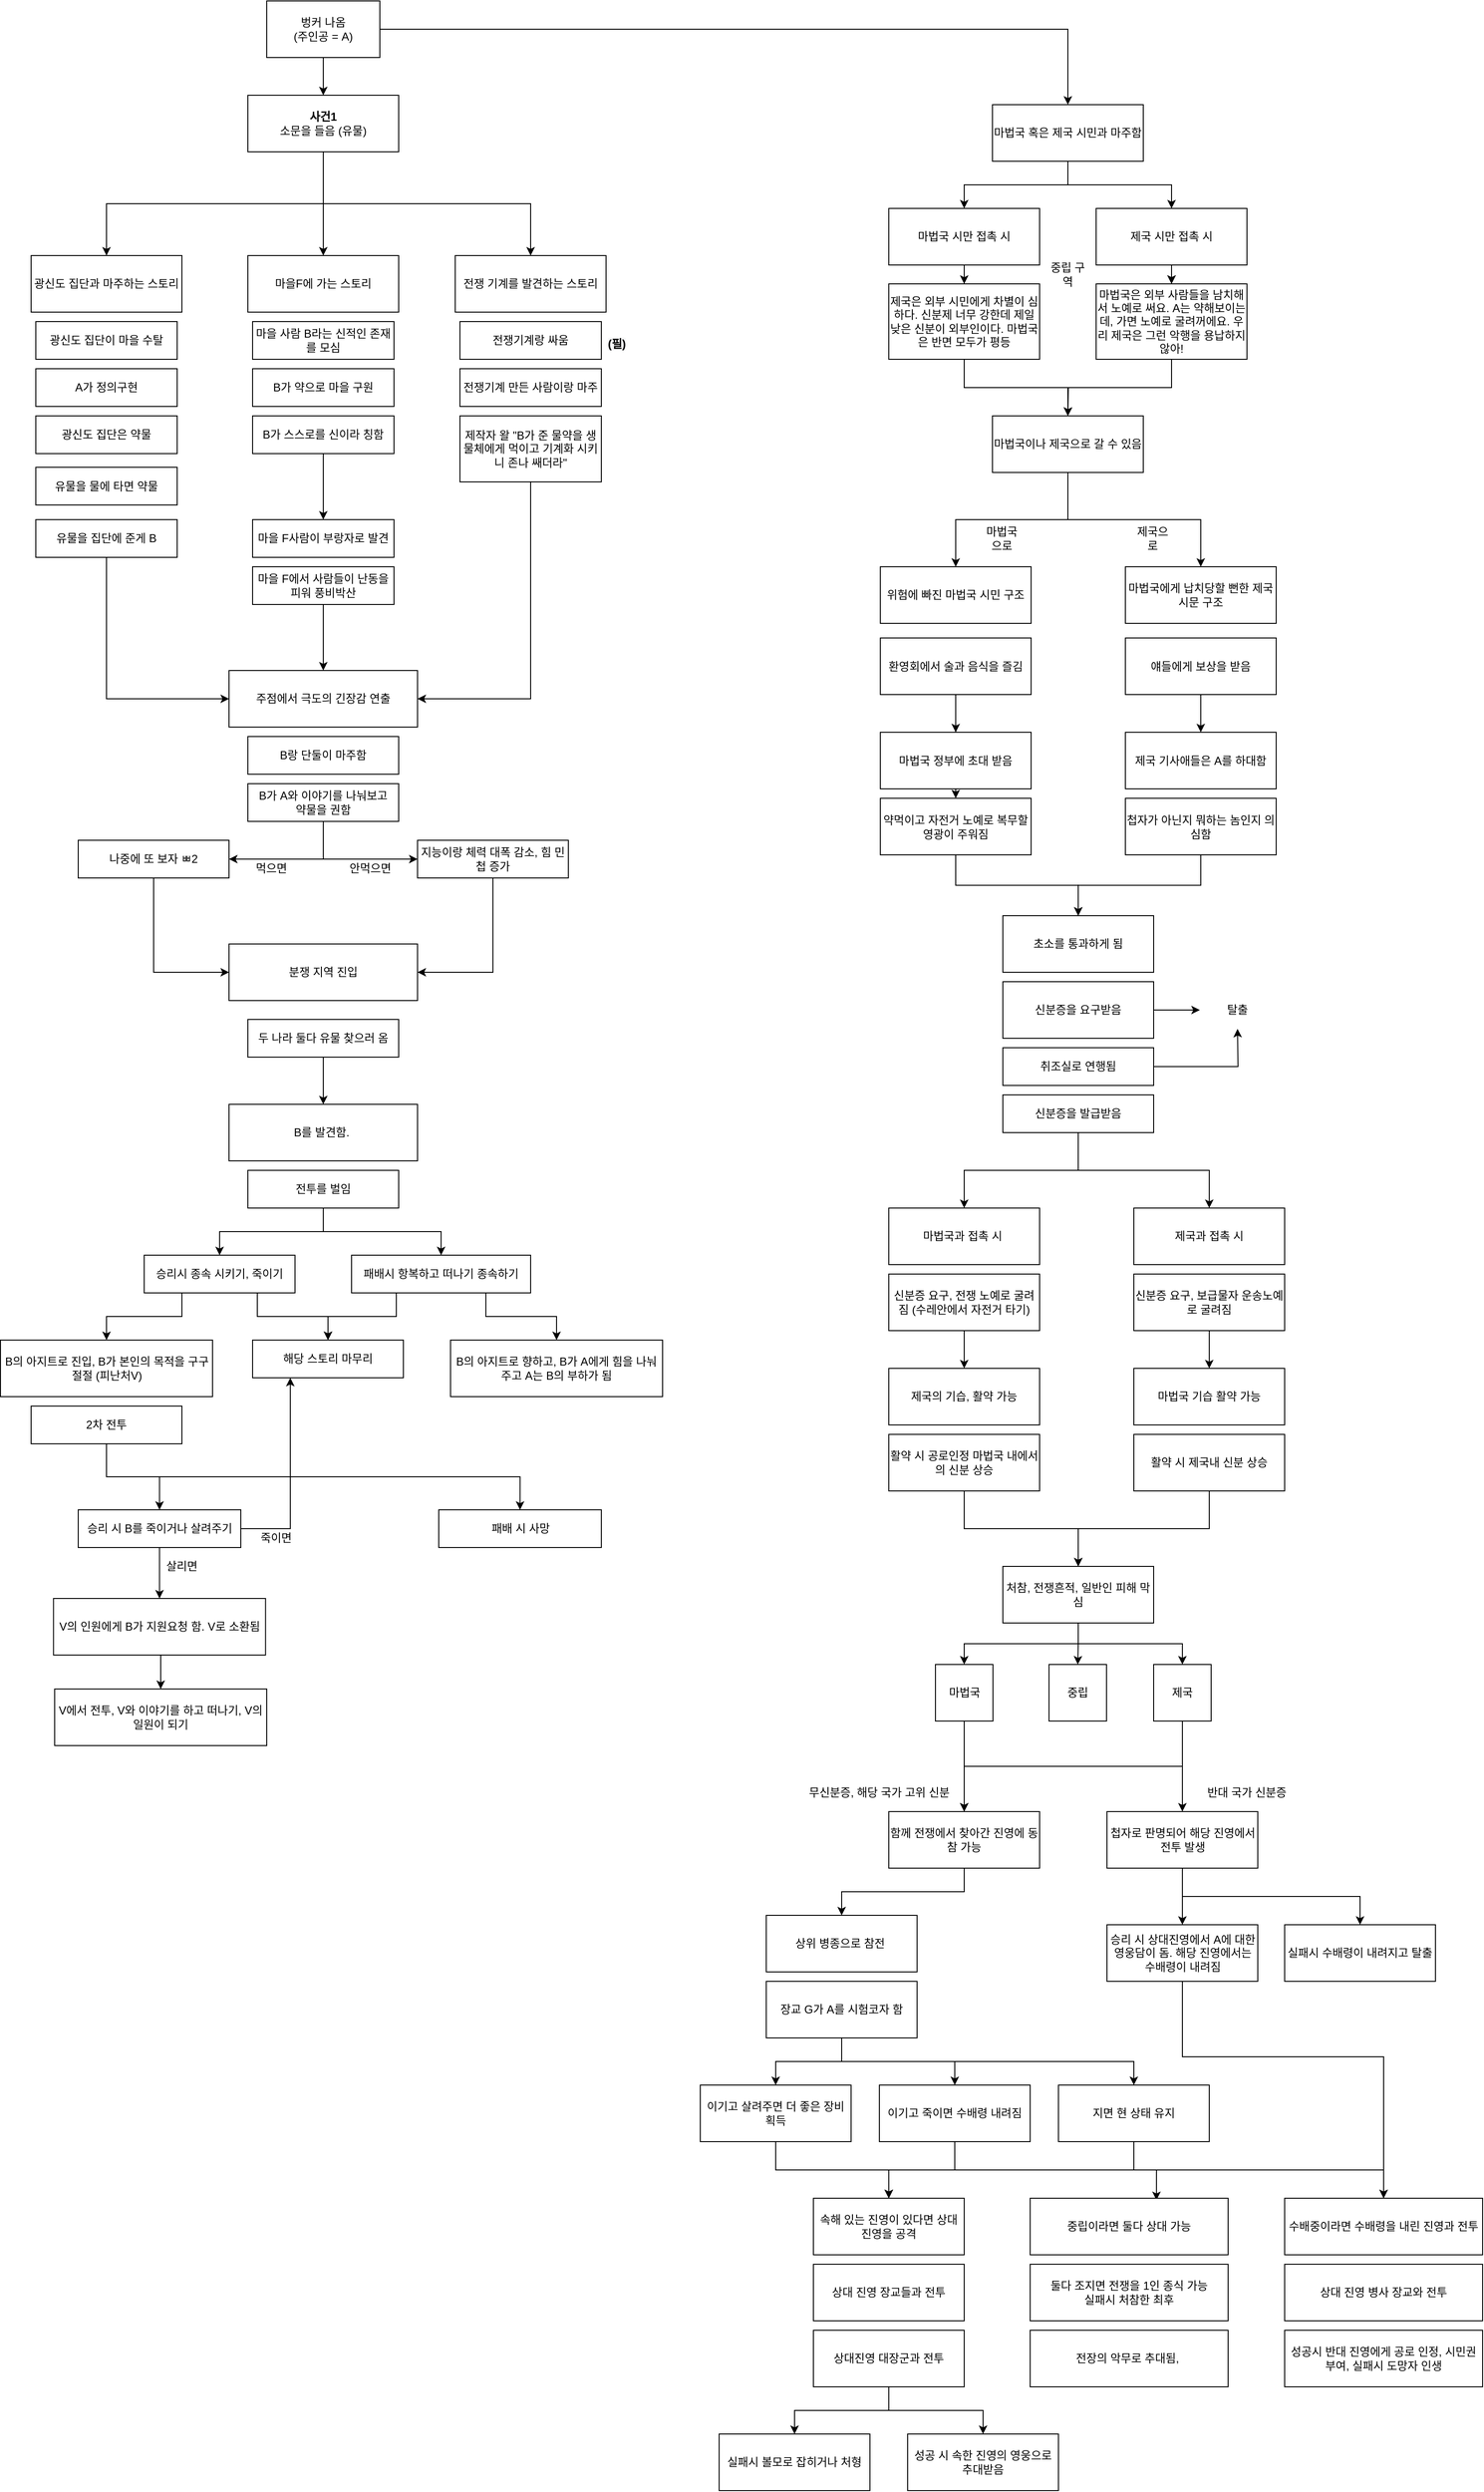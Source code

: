 <mxfile version="14.5.9" type="device"><diagram id="hHtQpigQUl0DTCcBrwiJ" name="Page-1"><mxGraphModel dx="965" dy="922" grid="1" gridSize="10" guides="1" tooltips="1" connect="1" arrows="1" fold="1" page="1" pageScale="1" pageWidth="827" pageHeight="1169" math="0" shadow="0"><root><mxCell id="0"/><mxCell id="1" parent="0"/><mxCell id="OgLUPGIX2nxQc1kqwvfF-3" style="edgeStyle=orthogonalEdgeStyle;rounded=0;orthogonalLoop=1;jettySize=auto;html=1;exitX=0.5;exitY=1;exitDx=0;exitDy=0;entryX=0.5;entryY=0;entryDx=0;entryDy=0;" parent="1" source="OgLUPGIX2nxQc1kqwvfF-1" target="OgLUPGIX2nxQc1kqwvfF-2" edge="1"><mxGeometry relative="1" as="geometry"/></mxCell><mxCell id="OgLUPGIX2nxQc1kqwvfF-81" style="edgeStyle=orthogonalEdgeStyle;rounded=0;orthogonalLoop=1;jettySize=auto;html=1;exitX=1;exitY=0.5;exitDx=0;exitDy=0;entryX=0.5;entryY=0;entryDx=0;entryDy=0;" parent="1" source="OgLUPGIX2nxQc1kqwvfF-1" target="OgLUPGIX2nxQc1kqwvfF-80" edge="1"><mxGeometry relative="1" as="geometry"/></mxCell><mxCell id="OgLUPGIX2nxQc1kqwvfF-1" value="벙커 나옴&lt;br&gt;(주인공 = A)" style="rounded=0;whiteSpace=wrap;html=1;" parent="1" vertex="1"><mxGeometry x="320" y="60" width="120" height="60" as="geometry"/></mxCell><mxCell id="OgLUPGIX2nxQc1kqwvfF-7" style="edgeStyle=orthogonalEdgeStyle;rounded=0;orthogonalLoop=1;jettySize=auto;html=1;exitX=0.5;exitY=1;exitDx=0;exitDy=0;" parent="1" source="OgLUPGIX2nxQc1kqwvfF-2" target="OgLUPGIX2nxQc1kqwvfF-4" edge="1"><mxGeometry relative="1" as="geometry"/></mxCell><mxCell id="OgLUPGIX2nxQc1kqwvfF-8" style="edgeStyle=orthogonalEdgeStyle;rounded=0;orthogonalLoop=1;jettySize=auto;html=1;exitX=0.5;exitY=1;exitDx=0;exitDy=0;" parent="1" source="OgLUPGIX2nxQc1kqwvfF-2" target="OgLUPGIX2nxQc1kqwvfF-5" edge="1"><mxGeometry relative="1" as="geometry"/></mxCell><mxCell id="OgLUPGIX2nxQc1kqwvfF-9" style="edgeStyle=orthogonalEdgeStyle;rounded=0;orthogonalLoop=1;jettySize=auto;html=1;exitX=0.5;exitY=1;exitDx=0;exitDy=0;entryX=0.5;entryY=0;entryDx=0;entryDy=0;" parent="1" source="OgLUPGIX2nxQc1kqwvfF-2" target="OgLUPGIX2nxQc1kqwvfF-6" edge="1"><mxGeometry relative="1" as="geometry"/></mxCell><mxCell id="OgLUPGIX2nxQc1kqwvfF-2" value="&lt;b&gt;사건1&lt;/b&gt;&lt;br&gt;소문을 들음 (유물)" style="rounded=0;whiteSpace=wrap;html=1;" parent="1" vertex="1"><mxGeometry x="300" y="160" width="160" height="60" as="geometry"/></mxCell><mxCell id="OgLUPGIX2nxQc1kqwvfF-4" value="광신도 집단과 마주하는 스토리" style="rounded=0;whiteSpace=wrap;html=1;" parent="1" vertex="1"><mxGeometry x="70" y="330" width="160" height="60" as="geometry"/></mxCell><mxCell id="OgLUPGIX2nxQc1kqwvfF-5" value="마을F에 가는 스토리" style="rounded=0;whiteSpace=wrap;html=1;" parent="1" vertex="1"><mxGeometry x="300" y="330" width="160" height="60" as="geometry"/></mxCell><mxCell id="OgLUPGIX2nxQc1kqwvfF-6" value="전쟁 기계를 발견하는 스토리" style="rounded=0;whiteSpace=wrap;html=1;" parent="1" vertex="1"><mxGeometry x="520" y="330" width="160" height="60" as="geometry"/></mxCell><mxCell id="OgLUPGIX2nxQc1kqwvfF-10" value="광신도 집단이 마을 수탈" style="rounded=0;whiteSpace=wrap;html=1;" parent="1" vertex="1"><mxGeometry x="75" y="400" width="150" height="40" as="geometry"/></mxCell><mxCell id="OgLUPGIX2nxQc1kqwvfF-11" value="A가 정의구현" style="rounded=0;whiteSpace=wrap;html=1;" parent="1" vertex="1"><mxGeometry x="75" y="450" width="150" height="40" as="geometry"/></mxCell><mxCell id="OgLUPGIX2nxQc1kqwvfF-12" value="광신도 집단은 약물" style="rounded=0;whiteSpace=wrap;html=1;" parent="1" vertex="1"><mxGeometry x="75" y="500" width="150" height="40" as="geometry"/></mxCell><mxCell id="OgLUPGIX2nxQc1kqwvfF-13" value="유물을 물에 타면 약물" style="rounded=0;whiteSpace=wrap;html=1;" parent="1" vertex="1"><mxGeometry x="75" y="554.5" width="150" height="40" as="geometry"/></mxCell><mxCell id="OgLUPGIX2nxQc1kqwvfF-27" style="edgeStyle=orthogonalEdgeStyle;rounded=0;orthogonalLoop=1;jettySize=auto;html=1;exitX=0.5;exitY=1;exitDx=0;exitDy=0;entryX=0;entryY=0.5;entryDx=0;entryDy=0;" parent="1" source="OgLUPGIX2nxQc1kqwvfF-14" target="OgLUPGIX2nxQc1kqwvfF-26" edge="1"><mxGeometry relative="1" as="geometry"/></mxCell><mxCell id="OgLUPGIX2nxQc1kqwvfF-14" value="유물을 집단에 준게 B" style="rounded=0;whiteSpace=wrap;html=1;" parent="1" vertex="1"><mxGeometry x="75" y="610" width="150" height="40" as="geometry"/></mxCell><mxCell id="OgLUPGIX2nxQc1kqwvfF-15" value="마을 사람 B라는 신적인 존재를 모심" style="rounded=0;whiteSpace=wrap;html=1;" parent="1" vertex="1"><mxGeometry x="305" y="400" width="150" height="40" as="geometry"/></mxCell><mxCell id="OgLUPGIX2nxQc1kqwvfF-16" value="B가 약으로 마을 구원" style="rounded=0;whiteSpace=wrap;html=1;" parent="1" vertex="1"><mxGeometry x="305" y="450" width="150" height="40" as="geometry"/></mxCell><mxCell id="OgLUPGIX2nxQc1kqwvfF-19" style="edgeStyle=orthogonalEdgeStyle;rounded=0;orthogonalLoop=1;jettySize=auto;html=1;exitX=0.5;exitY=1;exitDx=0;exitDy=0;" parent="1" source="OgLUPGIX2nxQc1kqwvfF-17" target="OgLUPGIX2nxQc1kqwvfF-18" edge="1"><mxGeometry relative="1" as="geometry"/></mxCell><mxCell id="OgLUPGIX2nxQc1kqwvfF-17" value="B가 스스로를 신이라 칭함" style="rounded=0;whiteSpace=wrap;html=1;" parent="1" vertex="1"><mxGeometry x="305" y="500" width="150" height="40" as="geometry"/></mxCell><mxCell id="OgLUPGIX2nxQc1kqwvfF-18" value="마을 F사람이 부랑자로 발견" style="rounded=0;whiteSpace=wrap;html=1;" parent="1" vertex="1"><mxGeometry x="305" y="610" width="150" height="40" as="geometry"/></mxCell><mxCell id="OgLUPGIX2nxQc1kqwvfF-29" style="edgeStyle=orthogonalEdgeStyle;rounded=0;orthogonalLoop=1;jettySize=auto;html=1;exitX=0.5;exitY=1;exitDx=0;exitDy=0;" parent="1" source="OgLUPGIX2nxQc1kqwvfF-20" target="OgLUPGIX2nxQc1kqwvfF-26" edge="1"><mxGeometry relative="1" as="geometry"/></mxCell><mxCell id="OgLUPGIX2nxQc1kqwvfF-20" value="마을 F에서 사람들이 난동을 피워 풍비박산" style="rounded=0;whiteSpace=wrap;html=1;" parent="1" vertex="1"><mxGeometry x="305" y="660" width="150" height="40" as="geometry"/></mxCell><mxCell id="OgLUPGIX2nxQc1kqwvfF-22" value="전쟁기계랑 싸움" style="rounded=0;whiteSpace=wrap;html=1;" parent="1" vertex="1"><mxGeometry x="525" y="400" width="150" height="40" as="geometry"/></mxCell><mxCell id="OgLUPGIX2nxQc1kqwvfF-24" value="전쟁기계 만든 사람이랑 마주" style="rounded=0;whiteSpace=wrap;html=1;" parent="1" vertex="1"><mxGeometry x="525" y="450" width="150" height="40" as="geometry"/></mxCell><mxCell id="OgLUPGIX2nxQc1kqwvfF-28" style="edgeStyle=orthogonalEdgeStyle;rounded=0;orthogonalLoop=1;jettySize=auto;html=1;exitX=0.5;exitY=1;exitDx=0;exitDy=0;entryX=1;entryY=0.5;entryDx=0;entryDy=0;" parent="1" source="OgLUPGIX2nxQc1kqwvfF-25" target="OgLUPGIX2nxQc1kqwvfF-26" edge="1"><mxGeometry relative="1" as="geometry"/></mxCell><mxCell id="OgLUPGIX2nxQc1kqwvfF-25" value="제작자 왈 &quot;B가 준 물약을 생물체에게 먹이고 기계화 시키니 존나 쌔더라&quot;" style="rounded=0;whiteSpace=wrap;html=1;" parent="1" vertex="1"><mxGeometry x="525" y="500" width="150" height="70" as="geometry"/></mxCell><mxCell id="OgLUPGIX2nxQc1kqwvfF-26" value="주점에서 극도의 긴장감 연출" style="rounded=0;whiteSpace=wrap;html=1;" parent="1" vertex="1"><mxGeometry x="280" y="770" width="200" height="60" as="geometry"/></mxCell><mxCell id="OgLUPGIX2nxQc1kqwvfF-30" value="B랑 단둘이 마주함" style="rounded=0;whiteSpace=wrap;html=1;" parent="1" vertex="1"><mxGeometry x="300" y="840" width="160" height="40" as="geometry"/></mxCell><mxCell id="OgLUPGIX2nxQc1kqwvfF-33" style="edgeStyle=orthogonalEdgeStyle;rounded=0;orthogonalLoop=1;jettySize=auto;html=1;exitX=0.5;exitY=1;exitDx=0;exitDy=0;entryX=0;entryY=0.5;entryDx=0;entryDy=0;" parent="1" source="OgLUPGIX2nxQc1kqwvfF-31" target="OgLUPGIX2nxQc1kqwvfF-32" edge="1"><mxGeometry relative="1" as="geometry"/></mxCell><mxCell id="OgLUPGIX2nxQc1kqwvfF-35" style="edgeStyle=orthogonalEdgeStyle;rounded=0;orthogonalLoop=1;jettySize=auto;html=1;exitX=0.5;exitY=1;exitDx=0;exitDy=0;entryX=1;entryY=0.5;entryDx=0;entryDy=0;" parent="1" source="OgLUPGIX2nxQc1kqwvfF-31" target="OgLUPGIX2nxQc1kqwvfF-34" edge="1"><mxGeometry relative="1" as="geometry"/></mxCell><mxCell id="OgLUPGIX2nxQc1kqwvfF-31" value="B가 A와 이야기를 나눠보고&lt;br&gt;약물을 권함" style="rounded=0;whiteSpace=wrap;html=1;" parent="1" vertex="1"><mxGeometry x="300" y="890" width="160" height="40" as="geometry"/></mxCell><mxCell id="OgLUPGIX2nxQc1kqwvfF-39" style="edgeStyle=orthogonalEdgeStyle;rounded=0;orthogonalLoop=1;jettySize=auto;html=1;exitX=0.5;exitY=1;exitDx=0;exitDy=0;entryX=1;entryY=0.5;entryDx=0;entryDy=0;" parent="1" source="OgLUPGIX2nxQc1kqwvfF-32" target="OgLUPGIX2nxQc1kqwvfF-37" edge="1"><mxGeometry relative="1" as="geometry"/></mxCell><mxCell id="OgLUPGIX2nxQc1kqwvfF-32" value="지능이랑 체력 대폭 감소, 힘 민첩 증가" style="rounded=0;whiteSpace=wrap;html=1;" parent="1" vertex="1"><mxGeometry x="480" y="950" width="160" height="40" as="geometry"/></mxCell><mxCell id="OgLUPGIX2nxQc1kqwvfF-38" style="edgeStyle=orthogonalEdgeStyle;rounded=0;orthogonalLoop=1;jettySize=auto;html=1;exitX=0.5;exitY=1;exitDx=0;exitDy=0;entryX=0;entryY=0.5;entryDx=0;entryDy=0;" parent="1" source="OgLUPGIX2nxQc1kqwvfF-34" target="OgLUPGIX2nxQc1kqwvfF-37" edge="1"><mxGeometry relative="1" as="geometry"/></mxCell><mxCell id="OgLUPGIX2nxQc1kqwvfF-34" value="나중에 또 보자 ㅃ2" style="rounded=0;whiteSpace=wrap;html=1;" parent="1" vertex="1"><mxGeometry x="120" y="950" width="160" height="40" as="geometry"/></mxCell><mxCell id="OgLUPGIX2nxQc1kqwvfF-37" value="분쟁 지역 진입" style="rounded=0;whiteSpace=wrap;html=1;" parent="1" vertex="1"><mxGeometry x="280" y="1060" width="200" height="60" as="geometry"/></mxCell><mxCell id="OgLUPGIX2nxQc1kqwvfF-45" style="edgeStyle=orthogonalEdgeStyle;rounded=0;orthogonalLoop=1;jettySize=auto;html=1;exitX=0.5;exitY=1;exitDx=0;exitDy=0;" parent="1" source="OgLUPGIX2nxQc1kqwvfF-40" target="OgLUPGIX2nxQc1kqwvfF-44" edge="1"><mxGeometry relative="1" as="geometry"/></mxCell><mxCell id="OgLUPGIX2nxQc1kqwvfF-40" value="두 나라 둘다 유물 찾으러 옴" style="rounded=0;whiteSpace=wrap;html=1;" parent="1" vertex="1"><mxGeometry x="300" y="1140" width="160" height="40" as="geometry"/></mxCell><mxCell id="OgLUPGIX2nxQc1kqwvfF-44" value="B를 발견함.&amp;nbsp;" style="rounded=0;whiteSpace=wrap;html=1;" parent="1" vertex="1"><mxGeometry x="280" y="1230" width="200" height="60" as="geometry"/></mxCell><mxCell id="OgLUPGIX2nxQc1kqwvfF-49" style="edgeStyle=orthogonalEdgeStyle;rounded=0;orthogonalLoop=1;jettySize=auto;html=1;exitX=0.5;exitY=1;exitDx=0;exitDy=0;" parent="1" source="OgLUPGIX2nxQc1kqwvfF-46" target="OgLUPGIX2nxQc1kqwvfF-47" edge="1"><mxGeometry relative="1" as="geometry"/></mxCell><mxCell id="OgLUPGIX2nxQc1kqwvfF-50" style="edgeStyle=orthogonalEdgeStyle;rounded=0;orthogonalLoop=1;jettySize=auto;html=1;exitX=0.5;exitY=1;exitDx=0;exitDy=0;" parent="1" source="OgLUPGIX2nxQc1kqwvfF-46" target="OgLUPGIX2nxQc1kqwvfF-48" edge="1"><mxGeometry relative="1" as="geometry"/></mxCell><mxCell id="OgLUPGIX2nxQc1kqwvfF-46" value="전투를 벌임" style="rounded=0;whiteSpace=wrap;html=1;" parent="1" vertex="1"><mxGeometry x="300" y="1300" width="160" height="40" as="geometry"/></mxCell><mxCell id="OgLUPGIX2nxQc1kqwvfF-52" style="edgeStyle=orthogonalEdgeStyle;rounded=0;orthogonalLoop=1;jettySize=auto;html=1;exitX=0.75;exitY=1;exitDx=0;exitDy=0;" parent="1" source="OgLUPGIX2nxQc1kqwvfF-47" target="OgLUPGIX2nxQc1kqwvfF-51" edge="1"><mxGeometry relative="1" as="geometry"/></mxCell><mxCell id="OgLUPGIX2nxQc1kqwvfF-57" style="edgeStyle=orthogonalEdgeStyle;rounded=0;orthogonalLoop=1;jettySize=auto;html=1;exitX=0.25;exitY=1;exitDx=0;exitDy=0;" parent="1" source="OgLUPGIX2nxQc1kqwvfF-47" target="OgLUPGIX2nxQc1kqwvfF-56" edge="1"><mxGeometry relative="1" as="geometry"/></mxCell><mxCell id="OgLUPGIX2nxQc1kqwvfF-47" value="승리시 종속 시키기, 죽이기" style="rounded=0;whiteSpace=wrap;html=1;" parent="1" vertex="1"><mxGeometry x="190" y="1390" width="160" height="40" as="geometry"/></mxCell><mxCell id="OgLUPGIX2nxQc1kqwvfF-53" style="edgeStyle=orthogonalEdgeStyle;rounded=0;orthogonalLoop=1;jettySize=auto;html=1;exitX=0.25;exitY=1;exitDx=0;exitDy=0;" parent="1" source="OgLUPGIX2nxQc1kqwvfF-48" target="OgLUPGIX2nxQc1kqwvfF-51" edge="1"><mxGeometry relative="1" as="geometry"/></mxCell><mxCell id="OgLUPGIX2nxQc1kqwvfF-55" style="edgeStyle=orthogonalEdgeStyle;rounded=0;orthogonalLoop=1;jettySize=auto;html=1;exitX=0.75;exitY=1;exitDx=0;exitDy=0;" parent="1" source="OgLUPGIX2nxQc1kqwvfF-48" target="OgLUPGIX2nxQc1kqwvfF-54" edge="1"><mxGeometry relative="1" as="geometry"/></mxCell><mxCell id="OgLUPGIX2nxQc1kqwvfF-48" value="패배시 항복하고 떠나기 종속하기" style="rounded=0;whiteSpace=wrap;html=1;" parent="1" vertex="1"><mxGeometry x="410" y="1390" width="190" height="40" as="geometry"/></mxCell><mxCell id="OgLUPGIX2nxQc1kqwvfF-51" value="해당 스토리 마무리" style="rounded=0;whiteSpace=wrap;html=1;" parent="1" vertex="1"><mxGeometry x="305" y="1480" width="160" height="40" as="geometry"/></mxCell><mxCell id="OgLUPGIX2nxQc1kqwvfF-54" value="B의 아지트로 향하고, B가 A에게 힘을 나눠주고 A는 B의 부하가 됨" style="rounded=0;whiteSpace=wrap;html=1;" parent="1" vertex="1"><mxGeometry x="515" y="1480" width="225" height="60" as="geometry"/></mxCell><mxCell id="OgLUPGIX2nxQc1kqwvfF-56" value="B의 아지트로 진입, B가 본인의 목적을 구구절절 (피난처V)" style="rounded=0;whiteSpace=wrap;html=1;" parent="1" vertex="1"><mxGeometry x="37.5" y="1480" width="225" height="60" as="geometry"/></mxCell><mxCell id="OgLUPGIX2nxQc1kqwvfF-66" style="edgeStyle=orthogonalEdgeStyle;rounded=0;orthogonalLoop=1;jettySize=auto;html=1;exitX=0.5;exitY=1;exitDx=0;exitDy=0;" parent="1" source="OgLUPGIX2nxQc1kqwvfF-59" target="OgLUPGIX2nxQc1kqwvfF-62" edge="1"><mxGeometry relative="1" as="geometry"/></mxCell><mxCell id="OgLUPGIX2nxQc1kqwvfF-67" style="edgeStyle=orthogonalEdgeStyle;rounded=0;orthogonalLoop=1;jettySize=auto;html=1;exitX=0.5;exitY=1;exitDx=0;exitDy=0;entryX=0.5;entryY=0;entryDx=0;entryDy=0;" parent="1" source="OgLUPGIX2nxQc1kqwvfF-59" target="OgLUPGIX2nxQc1kqwvfF-63" edge="1"><mxGeometry relative="1" as="geometry"/></mxCell><mxCell id="OgLUPGIX2nxQc1kqwvfF-59" value="2차 전투" style="rounded=0;whiteSpace=wrap;html=1;" parent="1" vertex="1"><mxGeometry x="70" y="1550" width="160" height="40" as="geometry"/></mxCell><mxCell id="OgLUPGIX2nxQc1kqwvfF-68" style="edgeStyle=orthogonalEdgeStyle;rounded=0;orthogonalLoop=1;jettySize=auto;html=1;exitX=1;exitY=0.5;exitDx=0;exitDy=0;entryX=0.25;entryY=1;entryDx=0;entryDy=0;" parent="1" source="OgLUPGIX2nxQc1kqwvfF-62" target="OgLUPGIX2nxQc1kqwvfF-51" edge="1"><mxGeometry relative="1" as="geometry"/></mxCell><mxCell id="OgLUPGIX2nxQc1kqwvfF-72" style="edgeStyle=orthogonalEdgeStyle;rounded=0;orthogonalLoop=1;jettySize=auto;html=1;exitX=0.5;exitY=1;exitDx=0;exitDy=0;entryX=0.5;entryY=0;entryDx=0;entryDy=0;" parent="1" source="OgLUPGIX2nxQc1kqwvfF-62" target="OgLUPGIX2nxQc1kqwvfF-69" edge="1"><mxGeometry relative="1" as="geometry"/></mxCell><mxCell id="OgLUPGIX2nxQc1kqwvfF-62" value="승리 시 B를 죽이거나 살려주기" style="rounded=0;whiteSpace=wrap;html=1;" parent="1" vertex="1"><mxGeometry x="120" y="1660" width="172.5" height="40" as="geometry"/></mxCell><mxCell id="OgLUPGIX2nxQc1kqwvfF-63" value="패배 시 사망" style="rounded=0;whiteSpace=wrap;html=1;" parent="1" vertex="1"><mxGeometry x="502.5" y="1660" width="172.5" height="40" as="geometry"/></mxCell><mxCell id="OgLUPGIX2nxQc1kqwvfF-71" style="edgeStyle=orthogonalEdgeStyle;rounded=0;orthogonalLoop=1;jettySize=auto;html=1;exitX=0.5;exitY=1;exitDx=0;exitDy=0;entryX=0.5;entryY=0;entryDx=0;entryDy=0;" parent="1" source="OgLUPGIX2nxQc1kqwvfF-69" target="OgLUPGIX2nxQc1kqwvfF-70" edge="1"><mxGeometry relative="1" as="geometry"/></mxCell><mxCell id="OgLUPGIX2nxQc1kqwvfF-69" value="V의 인원에게 B가 지원요청 함. V로 소환됨" style="rounded=0;whiteSpace=wrap;html=1;" parent="1" vertex="1"><mxGeometry x="93.75" y="1754" width="225" height="60" as="geometry"/></mxCell><mxCell id="OgLUPGIX2nxQc1kqwvfF-70" value="V에서 전투, V와 이야기를 하고 떠나기, V의 일원이 되기" style="rounded=0;whiteSpace=wrap;html=1;" parent="1" vertex="1"><mxGeometry x="95" y="1850" width="225" height="60" as="geometry"/></mxCell><mxCell id="OgLUPGIX2nxQc1kqwvfF-73" value="죽이면" style="text;html=1;strokeColor=none;fillColor=none;align=center;verticalAlign=middle;whiteSpace=wrap;rounded=0;" parent="1" vertex="1"><mxGeometry x="310" y="1680" width="40" height="20" as="geometry"/></mxCell><mxCell id="OgLUPGIX2nxQc1kqwvfF-74" value="살리면" style="text;html=1;strokeColor=none;fillColor=none;align=center;verticalAlign=middle;whiteSpace=wrap;rounded=0;" parent="1" vertex="1"><mxGeometry x="210" y="1710" width="40" height="20" as="geometry"/></mxCell><mxCell id="OgLUPGIX2nxQc1kqwvfF-76" value="먹으면" style="text;html=1;strokeColor=none;fillColor=none;align=center;verticalAlign=middle;whiteSpace=wrap;rounded=0;" parent="1" vertex="1"><mxGeometry x="305" y="970" width="40" height="20" as="geometry"/></mxCell><mxCell id="OgLUPGIX2nxQc1kqwvfF-77" value="안먹으면" style="text;html=1;strokeColor=none;fillColor=none;align=center;verticalAlign=middle;whiteSpace=wrap;rounded=0;" parent="1" vertex="1"><mxGeometry x="400" y="970" width="60" height="20" as="geometry"/></mxCell><mxCell id="OgLUPGIX2nxQc1kqwvfF-84" style="edgeStyle=orthogonalEdgeStyle;rounded=0;orthogonalLoop=1;jettySize=auto;html=1;exitX=0.5;exitY=1;exitDx=0;exitDy=0;entryX=0.5;entryY=0;entryDx=0;entryDy=0;" parent="1" source="OgLUPGIX2nxQc1kqwvfF-80" target="OgLUPGIX2nxQc1kqwvfF-82" edge="1"><mxGeometry relative="1" as="geometry"/></mxCell><mxCell id="OgLUPGIX2nxQc1kqwvfF-86" style="edgeStyle=orthogonalEdgeStyle;rounded=0;orthogonalLoop=1;jettySize=auto;html=1;exitX=0.5;exitY=1;exitDx=0;exitDy=0;" parent="1" source="OgLUPGIX2nxQc1kqwvfF-80" target="OgLUPGIX2nxQc1kqwvfF-83" edge="1"><mxGeometry relative="1" as="geometry"/></mxCell><mxCell id="OgLUPGIX2nxQc1kqwvfF-80" value="마법국 혹은 제국 시민과 마주함" style="rounded=0;whiteSpace=wrap;html=1;" parent="1" vertex="1"><mxGeometry x="1090" y="170" width="160" height="60" as="geometry"/></mxCell><mxCell id="OgLUPGIX2nxQc1kqwvfF-89" style="edgeStyle=orthogonalEdgeStyle;rounded=0;orthogonalLoop=1;jettySize=auto;html=1;exitX=0.5;exitY=1;exitDx=0;exitDy=0;" parent="1" source="OgLUPGIX2nxQc1kqwvfF-82" target="OgLUPGIX2nxQc1kqwvfF-87" edge="1"><mxGeometry relative="1" as="geometry"/></mxCell><mxCell id="OgLUPGIX2nxQc1kqwvfF-82" value="마법국 시만 접촉 시" style="rounded=0;whiteSpace=wrap;html=1;" parent="1" vertex="1"><mxGeometry x="980" y="280" width="160" height="60" as="geometry"/></mxCell><mxCell id="OgLUPGIX2nxQc1kqwvfF-90" style="edgeStyle=orthogonalEdgeStyle;rounded=0;orthogonalLoop=1;jettySize=auto;html=1;exitX=0.5;exitY=1;exitDx=0;exitDy=0;" parent="1" source="OgLUPGIX2nxQc1kqwvfF-83" target="OgLUPGIX2nxQc1kqwvfF-88" edge="1"><mxGeometry relative="1" as="geometry"/></mxCell><mxCell id="OgLUPGIX2nxQc1kqwvfF-185" value="" style="edgeStyle=orthogonalEdgeStyle;rounded=0;orthogonalLoop=1;jettySize=auto;html=1;" parent="1" source="OgLUPGIX2nxQc1kqwvfF-83" target="OgLUPGIX2nxQc1kqwvfF-88" edge="1"><mxGeometry relative="1" as="geometry"/></mxCell><mxCell id="OgLUPGIX2nxQc1kqwvfF-83" value="제국 시만 접촉 시" style="rounded=0;whiteSpace=wrap;html=1;" parent="1" vertex="1"><mxGeometry x="1200" y="280" width="160" height="60" as="geometry"/></mxCell><mxCell id="OgLUPGIX2nxQc1kqwvfF-93" style="edgeStyle=orthogonalEdgeStyle;rounded=0;orthogonalLoop=1;jettySize=auto;html=1;exitX=0.5;exitY=1;exitDx=0;exitDy=0;" parent="1" source="OgLUPGIX2nxQc1kqwvfF-87" target="OgLUPGIX2nxQc1kqwvfF-91" edge="1"><mxGeometry relative="1" as="geometry"/></mxCell><mxCell id="OgLUPGIX2nxQc1kqwvfF-87" value="제국은 외부 시민에게 차별이 심하다. 신분제 너무 강한데 제일 낮은 신분이 외부인이다. 마법국은 반면 모두가 평등" style="rounded=0;whiteSpace=wrap;html=1;" parent="1" vertex="1"><mxGeometry x="980" y="360" width="160" height="80" as="geometry"/></mxCell><mxCell id="OgLUPGIX2nxQc1kqwvfF-94" style="edgeStyle=orthogonalEdgeStyle;rounded=0;orthogonalLoop=1;jettySize=auto;html=1;exitX=0.5;exitY=1;exitDx=0;exitDy=0;" parent="1" source="OgLUPGIX2nxQc1kqwvfF-88" edge="1"><mxGeometry relative="1" as="geometry"><mxPoint x="1170" y="500" as="targetPoint"/></mxGeometry></mxCell><mxCell id="OgLUPGIX2nxQc1kqwvfF-88" value="마법국은 외부 사람들을 남치해서 노예로 써요. A는 약해보이는데, 가면 노예로 굴려꺼에요. 우리 제국은 그런 악행을 용납하지 않아!" style="rounded=0;whiteSpace=wrap;html=1;" parent="1" vertex="1"><mxGeometry x="1200" y="360" width="160" height="80" as="geometry"/></mxCell><mxCell id="OgLUPGIX2nxQc1kqwvfF-100" style="edgeStyle=orthogonalEdgeStyle;rounded=0;orthogonalLoop=1;jettySize=auto;html=1;exitX=0.5;exitY=1;exitDx=0;exitDy=0;" parent="1" source="OgLUPGIX2nxQc1kqwvfF-91" target="OgLUPGIX2nxQc1kqwvfF-96" edge="1"><mxGeometry relative="1" as="geometry"/></mxCell><mxCell id="OgLUPGIX2nxQc1kqwvfF-103" style="edgeStyle=orthogonalEdgeStyle;rounded=0;orthogonalLoop=1;jettySize=auto;html=1;exitX=0.5;exitY=1;exitDx=0;exitDy=0;" parent="1" source="OgLUPGIX2nxQc1kqwvfF-91" target="OgLUPGIX2nxQc1kqwvfF-102" edge="1"><mxGeometry relative="1" as="geometry"/></mxCell><mxCell id="OgLUPGIX2nxQc1kqwvfF-91" value="마법국이나 제국으로 갈 수 있음" style="rounded=0;whiteSpace=wrap;html=1;" parent="1" vertex="1"><mxGeometry x="1090" y="500" width="160" height="60" as="geometry"/></mxCell><mxCell id="OgLUPGIX2nxQc1kqwvfF-95" value="중립 구역" style="text;html=1;strokeColor=none;fillColor=none;align=center;verticalAlign=middle;whiteSpace=wrap;rounded=0;" parent="1" vertex="1"><mxGeometry x="1150" y="340" width="40" height="20" as="geometry"/></mxCell><mxCell id="OgLUPGIX2nxQc1kqwvfF-96" value="위험에 빠진 마법국 시민 구조" style="rounded=0;whiteSpace=wrap;html=1;" parent="1" vertex="1"><mxGeometry x="971" y="660" width="160" height="60" as="geometry"/></mxCell><mxCell id="OgLUPGIX2nxQc1kqwvfF-101" style="edgeStyle=orthogonalEdgeStyle;rounded=0;orthogonalLoop=1;jettySize=auto;html=1;exitX=0.5;exitY=1;exitDx=0;exitDy=0;entryX=0.5;entryY=0;entryDx=0;entryDy=0;" parent="1" source="OgLUPGIX2nxQc1kqwvfF-97" target="OgLUPGIX2nxQc1kqwvfF-98" edge="1"><mxGeometry relative="1" as="geometry"/></mxCell><mxCell id="OgLUPGIX2nxQc1kqwvfF-184" value="" style="edgeStyle=orthogonalEdgeStyle;rounded=0;orthogonalLoop=1;jettySize=auto;html=1;" parent="1" source="OgLUPGIX2nxQc1kqwvfF-97" target="OgLUPGIX2nxQc1kqwvfF-99" edge="1"><mxGeometry relative="1" as="geometry"/></mxCell><mxCell id="OgLUPGIX2nxQc1kqwvfF-97" value="환영회에서 술과 음식을 즐김" style="rounded=0;whiteSpace=wrap;html=1;" parent="1" vertex="1"><mxGeometry x="971" y="735.5" width="160" height="60" as="geometry"/></mxCell><mxCell id="OgLUPGIX2nxQc1kqwvfF-98" value="마법국 정부에 초대 받음" style="rounded=0;whiteSpace=wrap;html=1;" parent="1" vertex="1"><mxGeometry x="971" y="835.5" width="160" height="60" as="geometry"/></mxCell><mxCell id="OgLUPGIX2nxQc1kqwvfF-112" style="edgeStyle=orthogonalEdgeStyle;rounded=0;orthogonalLoop=1;jettySize=auto;html=1;exitX=0.5;exitY=1;exitDx=0;exitDy=0;" parent="1" source="OgLUPGIX2nxQc1kqwvfF-99" target="OgLUPGIX2nxQc1kqwvfF-111" edge="1"><mxGeometry relative="1" as="geometry"/></mxCell><mxCell id="OgLUPGIX2nxQc1kqwvfF-99" value="약먹이고 자전거 노예로 복무할 영광이 주워짐" style="rounded=0;whiteSpace=wrap;html=1;" parent="1" vertex="1"><mxGeometry x="971" y="905.5" width="160" height="60" as="geometry"/></mxCell><mxCell id="OgLUPGIX2nxQc1kqwvfF-102" value="마법국에게 납치당할 뻔한 제국 시문 구조" style="rounded=0;whiteSpace=wrap;html=1;" parent="1" vertex="1"><mxGeometry x="1231" y="660" width="160" height="60" as="geometry"/></mxCell><mxCell id="OgLUPGIX2nxQc1kqwvfF-107" style="edgeStyle=orthogonalEdgeStyle;rounded=0;orthogonalLoop=1;jettySize=auto;html=1;exitX=0.5;exitY=1;exitDx=0;exitDy=0;" parent="1" source="OgLUPGIX2nxQc1kqwvfF-104" target="OgLUPGIX2nxQc1kqwvfF-105" edge="1"><mxGeometry relative="1" as="geometry"/></mxCell><mxCell id="OgLUPGIX2nxQc1kqwvfF-104" value="얘들에게 보상을 받음" style="rounded=0;whiteSpace=wrap;html=1;" parent="1" vertex="1"><mxGeometry x="1231" y="735.5" width="160" height="60" as="geometry"/></mxCell><mxCell id="OgLUPGIX2nxQc1kqwvfF-105" value="제국 기사애들은 A를 하대함" style="rounded=0;whiteSpace=wrap;html=1;" parent="1" vertex="1"><mxGeometry x="1231" y="835.5" width="160" height="60" as="geometry"/></mxCell><mxCell id="OgLUPGIX2nxQc1kqwvfF-113" style="edgeStyle=orthogonalEdgeStyle;rounded=0;orthogonalLoop=1;jettySize=auto;html=1;exitX=0.5;exitY=1;exitDx=0;exitDy=0;entryX=0.5;entryY=0;entryDx=0;entryDy=0;" parent="1" source="OgLUPGIX2nxQc1kqwvfF-106" target="OgLUPGIX2nxQc1kqwvfF-111" edge="1"><mxGeometry relative="1" as="geometry"/></mxCell><mxCell id="OgLUPGIX2nxQc1kqwvfF-106" value="첩자가 아닌지 뭐하는 놈인지 의심함" style="rounded=0;whiteSpace=wrap;html=1;" parent="1" vertex="1"><mxGeometry x="1231" y="905.5" width="160" height="60" as="geometry"/></mxCell><mxCell id="OgLUPGIX2nxQc1kqwvfF-109" value="마법국으로" style="text;html=1;strokeColor=none;fillColor=none;align=center;verticalAlign=middle;whiteSpace=wrap;rounded=0;" parent="1" vertex="1"><mxGeometry x="1080" y="620" width="40" height="20" as="geometry"/></mxCell><mxCell id="OgLUPGIX2nxQc1kqwvfF-110" value="제국으로" style="text;html=1;strokeColor=none;fillColor=none;align=center;verticalAlign=middle;whiteSpace=wrap;rounded=0;" parent="1" vertex="1"><mxGeometry x="1240" y="620" width="40" height="20" as="geometry"/></mxCell><mxCell id="OgLUPGIX2nxQc1kqwvfF-111" value="초소를 통과하게 됨" style="rounded=0;whiteSpace=wrap;html=1;" parent="1" vertex="1"><mxGeometry x="1101" y="1030" width="160" height="60" as="geometry"/></mxCell><mxCell id="OgLUPGIX2nxQc1kqwvfF-117" style="edgeStyle=orthogonalEdgeStyle;rounded=0;orthogonalLoop=1;jettySize=auto;html=1;exitX=1;exitY=0.5;exitDx=0;exitDy=0;" parent="1" source="OgLUPGIX2nxQc1kqwvfF-114" edge="1"><mxGeometry relative="1" as="geometry"><mxPoint x="1310" y="1130" as="targetPoint"/></mxGeometry></mxCell><mxCell id="OgLUPGIX2nxQc1kqwvfF-114" value="신분증을 요구받음" style="rounded=0;whiteSpace=wrap;html=1;" parent="1" vertex="1"><mxGeometry x="1101" y="1100" width="160" height="60" as="geometry"/></mxCell><mxCell id="OgLUPGIX2nxQc1kqwvfF-120" style="edgeStyle=orthogonalEdgeStyle;rounded=0;orthogonalLoop=1;jettySize=auto;html=1;exitX=1;exitY=0.5;exitDx=0;exitDy=0;" parent="1" source="OgLUPGIX2nxQc1kqwvfF-115" edge="1"><mxGeometry relative="1" as="geometry"><mxPoint x="1350" y="1150" as="targetPoint"/></mxGeometry></mxCell><mxCell id="OgLUPGIX2nxQc1kqwvfF-115" value="취조실로 연행됨" style="rounded=0;whiteSpace=wrap;html=1;" parent="1" vertex="1"><mxGeometry x="1101" y="1170" width="160" height="40" as="geometry"/></mxCell><mxCell id="OgLUPGIX2nxQc1kqwvfF-116" value="탈출" style="text;html=1;strokeColor=none;fillColor=none;align=center;verticalAlign=middle;whiteSpace=wrap;rounded=0;" parent="1" vertex="1"><mxGeometry x="1330" y="1120" width="40" height="20" as="geometry"/></mxCell><mxCell id="OgLUPGIX2nxQc1kqwvfF-127" style="edgeStyle=orthogonalEdgeStyle;rounded=0;orthogonalLoop=1;jettySize=auto;html=1;exitX=0.5;exitY=1;exitDx=0;exitDy=0;entryX=0.5;entryY=0;entryDx=0;entryDy=0;" parent="1" source="OgLUPGIX2nxQc1kqwvfF-121" target="OgLUPGIX2nxQc1kqwvfF-122" edge="1"><mxGeometry relative="1" as="geometry"/></mxCell><mxCell id="OgLUPGIX2nxQc1kqwvfF-132" style="edgeStyle=orthogonalEdgeStyle;rounded=0;orthogonalLoop=1;jettySize=auto;html=1;exitX=0.5;exitY=1;exitDx=0;exitDy=0;" parent="1" source="OgLUPGIX2nxQc1kqwvfF-121" target="OgLUPGIX2nxQc1kqwvfF-123" edge="1"><mxGeometry relative="1" as="geometry"/></mxCell><mxCell id="OgLUPGIX2nxQc1kqwvfF-121" value="신분증을 발급받음" style="rounded=0;whiteSpace=wrap;html=1;" parent="1" vertex="1"><mxGeometry x="1101" y="1220" width="160" height="40" as="geometry"/></mxCell><mxCell id="OgLUPGIX2nxQc1kqwvfF-122" value="마법국과 접촉 시&amp;nbsp;" style="rounded=0;whiteSpace=wrap;html=1;" parent="1" vertex="1"><mxGeometry x="980" y="1340" width="160" height="60" as="geometry"/></mxCell><mxCell id="OgLUPGIX2nxQc1kqwvfF-123" value="제국과 접촉 시" style="rounded=0;whiteSpace=wrap;html=1;" parent="1" vertex="1"><mxGeometry x="1240" y="1340" width="160" height="60" as="geometry"/></mxCell><mxCell id="OgLUPGIX2nxQc1kqwvfF-128" style="edgeStyle=orthogonalEdgeStyle;rounded=0;orthogonalLoop=1;jettySize=auto;html=1;exitX=0.5;exitY=1;exitDx=0;exitDy=0;entryX=0.5;entryY=0;entryDx=0;entryDy=0;" parent="1" source="OgLUPGIX2nxQc1kqwvfF-124" target="OgLUPGIX2nxQc1kqwvfF-125" edge="1"><mxGeometry relative="1" as="geometry"/></mxCell><mxCell id="OgLUPGIX2nxQc1kqwvfF-124" value="신분증 요구, 전쟁 노예로 굴려짐 (수레안에서 자전거 타기)" style="rounded=0;whiteSpace=wrap;html=1;" parent="1" vertex="1"><mxGeometry x="980" y="1410" width="160" height="60" as="geometry"/></mxCell><mxCell id="OgLUPGIX2nxQc1kqwvfF-125" value="제국의 기습, 활약 가능" style="rounded=0;whiteSpace=wrap;html=1;" parent="1" vertex="1"><mxGeometry x="980" y="1510" width="160" height="60" as="geometry"/></mxCell><mxCell id="OgLUPGIX2nxQc1kqwvfF-135" style="edgeStyle=orthogonalEdgeStyle;rounded=0;orthogonalLoop=1;jettySize=auto;html=1;exitX=0.5;exitY=1;exitDx=0;exitDy=0;" parent="1" source="OgLUPGIX2nxQc1kqwvfF-126" target="OgLUPGIX2nxQc1kqwvfF-134" edge="1"><mxGeometry relative="1" as="geometry"/></mxCell><mxCell id="OgLUPGIX2nxQc1kqwvfF-126" value="활약 시 공로인정 마법국 내에서의 신분 상승" style="rounded=0;whiteSpace=wrap;html=1;" parent="1" vertex="1"><mxGeometry x="980" y="1580" width="160" height="60" as="geometry"/></mxCell><mxCell id="OgLUPGIX2nxQc1kqwvfF-133" style="edgeStyle=orthogonalEdgeStyle;rounded=0;orthogonalLoop=1;jettySize=auto;html=1;exitX=0.5;exitY=1;exitDx=0;exitDy=0;entryX=0.5;entryY=0;entryDx=0;entryDy=0;" parent="1" source="OgLUPGIX2nxQc1kqwvfF-129" target="OgLUPGIX2nxQc1kqwvfF-130" edge="1"><mxGeometry relative="1" as="geometry"/></mxCell><mxCell id="OgLUPGIX2nxQc1kqwvfF-129" value="신분증 요구, 보급물자 운송노예로 굴려짐" style="rounded=0;whiteSpace=wrap;html=1;" parent="1" vertex="1"><mxGeometry x="1240" y="1410" width="160" height="60" as="geometry"/></mxCell><mxCell id="OgLUPGIX2nxQc1kqwvfF-130" value="마법국 기습 활약 가능" style="rounded=0;whiteSpace=wrap;html=1;" parent="1" vertex="1"><mxGeometry x="1240" y="1510" width="160" height="60" as="geometry"/></mxCell><mxCell id="OgLUPGIX2nxQc1kqwvfF-136" style="edgeStyle=orthogonalEdgeStyle;rounded=0;orthogonalLoop=1;jettySize=auto;html=1;exitX=0.5;exitY=1;exitDx=0;exitDy=0;" parent="1" source="OgLUPGIX2nxQc1kqwvfF-131" target="OgLUPGIX2nxQc1kqwvfF-134" edge="1"><mxGeometry relative="1" as="geometry"/></mxCell><mxCell id="OgLUPGIX2nxQc1kqwvfF-131" value="활약 시 제국내 신분 상승" style="rounded=0;whiteSpace=wrap;html=1;" parent="1" vertex="1"><mxGeometry x="1240" y="1580" width="160" height="60" as="geometry"/></mxCell><mxCell id="OgLUPGIX2nxQc1kqwvfF-140" style="edgeStyle=orthogonalEdgeStyle;rounded=0;orthogonalLoop=1;jettySize=auto;html=1;exitX=0.5;exitY=1;exitDx=0;exitDy=0;entryX=0.5;entryY=0;entryDx=0;entryDy=0;" parent="1" source="OgLUPGIX2nxQc1kqwvfF-134" target="OgLUPGIX2nxQc1kqwvfF-139" edge="1"><mxGeometry relative="1" as="geometry"/></mxCell><mxCell id="OgLUPGIX2nxQc1kqwvfF-141" style="edgeStyle=orthogonalEdgeStyle;rounded=0;orthogonalLoop=1;jettySize=auto;html=1;exitX=0.5;exitY=1;exitDx=0;exitDy=0;entryX=0.5;entryY=0;entryDx=0;entryDy=0;" parent="1" source="OgLUPGIX2nxQc1kqwvfF-134" target="OgLUPGIX2nxQc1kqwvfF-138" edge="1"><mxGeometry relative="1" as="geometry"/></mxCell><mxCell id="OgLUPGIX2nxQc1kqwvfF-142" style="edgeStyle=orthogonalEdgeStyle;rounded=0;orthogonalLoop=1;jettySize=auto;html=1;exitX=0.5;exitY=1;exitDx=0;exitDy=0;entryX=0.5;entryY=0;entryDx=0;entryDy=0;" parent="1" source="OgLUPGIX2nxQc1kqwvfF-134" target="OgLUPGIX2nxQc1kqwvfF-137" edge="1"><mxGeometry relative="1" as="geometry"/></mxCell><mxCell id="OgLUPGIX2nxQc1kqwvfF-134" value="처참, 전쟁흔적, 일반인 피해 막심" style="rounded=0;whiteSpace=wrap;html=1;" parent="1" vertex="1"><mxGeometry x="1101" y="1720" width="160" height="60" as="geometry"/></mxCell><mxCell id="OgLUPGIX2nxQc1kqwvfF-137" value="중립" style="rounded=0;whiteSpace=wrap;html=1;" parent="1" vertex="1"><mxGeometry x="1150" y="1824" width="61" height="60" as="geometry"/></mxCell><mxCell id="OgLUPGIX2nxQc1kqwvfF-145" style="edgeStyle=orthogonalEdgeStyle;rounded=0;orthogonalLoop=1;jettySize=auto;html=1;exitX=0.5;exitY=1;exitDx=0;exitDy=0;entryX=0.5;entryY=0;entryDx=0;entryDy=0;" parent="1" source="OgLUPGIX2nxQc1kqwvfF-138" target="OgLUPGIX2nxQc1kqwvfF-143" edge="1"><mxGeometry relative="1" as="geometry"/></mxCell><mxCell id="OgLUPGIX2nxQc1kqwvfF-149" style="edgeStyle=orthogonalEdgeStyle;rounded=0;orthogonalLoop=1;jettySize=auto;html=1;exitX=0.5;exitY=1;exitDx=0;exitDy=0;" parent="1" source="OgLUPGIX2nxQc1kqwvfF-138" target="OgLUPGIX2nxQc1kqwvfF-148" edge="1"><mxGeometry relative="1" as="geometry"/></mxCell><mxCell id="OgLUPGIX2nxQc1kqwvfF-138" value="제국" style="rounded=0;whiteSpace=wrap;html=1;" parent="1" vertex="1"><mxGeometry x="1261" y="1824" width="61" height="60" as="geometry"/></mxCell><mxCell id="OgLUPGIX2nxQc1kqwvfF-144" style="edgeStyle=orthogonalEdgeStyle;rounded=0;orthogonalLoop=1;jettySize=auto;html=1;exitX=0.5;exitY=1;exitDx=0;exitDy=0;entryX=0.5;entryY=0;entryDx=0;entryDy=0;" parent="1" source="OgLUPGIX2nxQc1kqwvfF-139" target="OgLUPGIX2nxQc1kqwvfF-143" edge="1"><mxGeometry relative="1" as="geometry"/></mxCell><mxCell id="OgLUPGIX2nxQc1kqwvfF-139" value="마법국" style="rounded=0;whiteSpace=wrap;html=1;" parent="1" vertex="1"><mxGeometry x="1029.5" y="1824" width="61" height="60" as="geometry"/></mxCell><mxCell id="OgLUPGIX2nxQc1kqwvfF-156" style="edgeStyle=orthogonalEdgeStyle;rounded=0;orthogonalLoop=1;jettySize=auto;html=1;exitX=0.5;exitY=1;exitDx=0;exitDy=0;" parent="1" source="OgLUPGIX2nxQc1kqwvfF-143" target="OgLUPGIX2nxQc1kqwvfF-155" edge="1"><mxGeometry relative="1" as="geometry"/></mxCell><mxCell id="OgLUPGIX2nxQc1kqwvfF-143" value="함께 전쟁에서 찾아간 진영에 동참 가능" style="rounded=0;whiteSpace=wrap;html=1;" parent="1" vertex="1"><mxGeometry x="980" y="1980" width="160" height="60" as="geometry"/></mxCell><mxCell id="OgLUPGIX2nxQc1kqwvfF-146" value="무신분증, 해당 국가 고위 신분" style="text;html=1;strokeColor=none;fillColor=none;align=center;verticalAlign=middle;whiteSpace=wrap;rounded=0;" parent="1" vertex="1"><mxGeometry x="880" y="1950" width="180" height="20" as="geometry"/></mxCell><mxCell id="OgLUPGIX2nxQc1kqwvfF-147" value="반대 국가 신분증" style="text;html=1;strokeColor=none;fillColor=none;align=center;verticalAlign=middle;whiteSpace=wrap;rounded=0;" parent="1" vertex="1"><mxGeometry x="1300" y="1950" width="120" height="20" as="geometry"/></mxCell><mxCell id="OgLUPGIX2nxQc1kqwvfF-153" style="edgeStyle=orthogonalEdgeStyle;rounded=0;orthogonalLoop=1;jettySize=auto;html=1;exitX=0.5;exitY=1;exitDx=0;exitDy=0;entryX=0.5;entryY=0;entryDx=0;entryDy=0;" parent="1" source="OgLUPGIX2nxQc1kqwvfF-148" target="OgLUPGIX2nxQc1kqwvfF-151" edge="1"><mxGeometry relative="1" as="geometry"/></mxCell><mxCell id="OgLUPGIX2nxQc1kqwvfF-154" style="edgeStyle=orthogonalEdgeStyle;rounded=0;orthogonalLoop=1;jettySize=auto;html=1;exitX=0.5;exitY=1;exitDx=0;exitDy=0;" parent="1" source="OgLUPGIX2nxQc1kqwvfF-148" target="OgLUPGIX2nxQc1kqwvfF-152" edge="1"><mxGeometry relative="1" as="geometry"/></mxCell><mxCell id="OgLUPGIX2nxQc1kqwvfF-148" value="첩자로 판명되어 해당 진영에서 전투 발생" style="rounded=0;whiteSpace=wrap;html=1;" parent="1" vertex="1"><mxGeometry x="1211.5" y="1980" width="160" height="60" as="geometry"/></mxCell><mxCell id="OgLUPGIX2nxQc1kqwvfF-150" style="edgeStyle=orthogonalEdgeStyle;rounded=0;orthogonalLoop=1;jettySize=auto;html=1;exitX=0.5;exitY=1;exitDx=0;exitDy=0;" parent="1" source="OgLUPGIX2nxQc1kqwvfF-147" target="OgLUPGIX2nxQc1kqwvfF-147" edge="1"><mxGeometry relative="1" as="geometry"/></mxCell><mxCell id="OgLUPGIX2nxQc1kqwvfF-182" style="edgeStyle=orthogonalEdgeStyle;rounded=0;orthogonalLoop=1;jettySize=auto;html=1;exitX=0.5;exitY=1;exitDx=0;exitDy=0;entryX=0.5;entryY=0;entryDx=0;entryDy=0;" parent="1" source="OgLUPGIX2nxQc1kqwvfF-151" target="OgLUPGIX2nxQc1kqwvfF-179" edge="1"><mxGeometry relative="1" as="geometry"><Array as="points"><mxPoint x="1292" y="2240"/><mxPoint x="1505" y="2240"/></Array></mxGeometry></mxCell><mxCell id="OgLUPGIX2nxQc1kqwvfF-151" value="승리 시 상대진영에서 A에 대한 영웅담이 돔. 해당 진영에서는 수배령이 내려짐" style="rounded=0;whiteSpace=wrap;html=1;" parent="1" vertex="1"><mxGeometry x="1211.5" y="2100" width="160" height="60" as="geometry"/></mxCell><mxCell id="OgLUPGIX2nxQc1kqwvfF-152" value="실패시 수배령이 내려지고 탈출" style="rounded=0;whiteSpace=wrap;html=1;" parent="1" vertex="1"><mxGeometry x="1400" y="2100" width="160" height="60" as="geometry"/></mxCell><mxCell id="OgLUPGIX2nxQc1kqwvfF-155" value="상위 병종으로 참전&amp;nbsp;" style="rounded=0;whiteSpace=wrap;html=1;" parent="1" vertex="1"><mxGeometry x="850" y="2090" width="160" height="60" as="geometry"/></mxCell><mxCell id="OgLUPGIX2nxQc1kqwvfF-161" style="edgeStyle=orthogonalEdgeStyle;rounded=0;orthogonalLoop=1;jettySize=auto;html=1;exitX=0.5;exitY=1;exitDx=0;exitDy=0;" parent="1" source="OgLUPGIX2nxQc1kqwvfF-157" target="OgLUPGIX2nxQc1kqwvfF-158" edge="1"><mxGeometry relative="1" as="geometry"/></mxCell><mxCell id="OgLUPGIX2nxQc1kqwvfF-162" style="edgeStyle=orthogonalEdgeStyle;rounded=0;orthogonalLoop=1;jettySize=auto;html=1;exitX=0.5;exitY=1;exitDx=0;exitDy=0;" parent="1" source="OgLUPGIX2nxQc1kqwvfF-157" target="OgLUPGIX2nxQc1kqwvfF-159" edge="1"><mxGeometry relative="1" as="geometry"/></mxCell><mxCell id="OgLUPGIX2nxQc1kqwvfF-163" style="edgeStyle=orthogonalEdgeStyle;rounded=0;orthogonalLoop=1;jettySize=auto;html=1;exitX=0.5;exitY=1;exitDx=0;exitDy=0;" parent="1" source="OgLUPGIX2nxQc1kqwvfF-157" target="OgLUPGIX2nxQc1kqwvfF-160" edge="1"><mxGeometry relative="1" as="geometry"/></mxCell><mxCell id="OgLUPGIX2nxQc1kqwvfF-157" value="장교 G가 A를 시험코자 함" style="rounded=0;whiteSpace=wrap;html=1;" parent="1" vertex="1"><mxGeometry x="850" y="2160" width="160" height="60" as="geometry"/></mxCell><mxCell id="OgLUPGIX2nxQc1kqwvfF-171" style="edgeStyle=orthogonalEdgeStyle;rounded=0;orthogonalLoop=1;jettySize=auto;html=1;exitX=0.5;exitY=1;exitDx=0;exitDy=0;" parent="1" source="OgLUPGIX2nxQc1kqwvfF-158" target="OgLUPGIX2nxQc1kqwvfF-164" edge="1"><mxGeometry relative="1" as="geometry"/></mxCell><mxCell id="OgLUPGIX2nxQc1kqwvfF-158" value="이기고 살려주면 더 좋은 장비 획득" style="rounded=0;whiteSpace=wrap;html=1;" parent="1" vertex="1"><mxGeometry x="780" y="2270" width="160" height="60" as="geometry"/></mxCell><mxCell id="OgLUPGIX2nxQc1kqwvfF-172" style="edgeStyle=orthogonalEdgeStyle;rounded=0;orthogonalLoop=1;jettySize=auto;html=1;exitX=0.5;exitY=1;exitDx=0;exitDy=0;" parent="1" source="OgLUPGIX2nxQc1kqwvfF-159" target="OgLUPGIX2nxQc1kqwvfF-164" edge="1"><mxGeometry relative="1" as="geometry"/></mxCell><mxCell id="OgLUPGIX2nxQc1kqwvfF-159" value="이기고 죽이면 수배령 내려짐" style="rounded=0;whiteSpace=wrap;html=1;" parent="1" vertex="1"><mxGeometry x="970" y="2270" width="160" height="60" as="geometry"/></mxCell><mxCell id="OgLUPGIX2nxQc1kqwvfF-173" style="edgeStyle=orthogonalEdgeStyle;rounded=0;orthogonalLoop=1;jettySize=auto;html=1;exitX=0.5;exitY=1;exitDx=0;exitDy=0;" parent="1" source="OgLUPGIX2nxQc1kqwvfF-160" target="OgLUPGIX2nxQc1kqwvfF-164" edge="1"><mxGeometry relative="1" as="geometry"/></mxCell><mxCell id="OgLUPGIX2nxQc1kqwvfF-178" style="edgeStyle=orthogonalEdgeStyle;rounded=0;orthogonalLoop=1;jettySize=auto;html=1;exitX=0.5;exitY=1;exitDx=0;exitDy=0;entryX=0.638;entryY=0.033;entryDx=0;entryDy=0;entryPerimeter=0;" parent="1" source="OgLUPGIX2nxQc1kqwvfF-160" target="OgLUPGIX2nxQc1kqwvfF-174" edge="1"><mxGeometry relative="1" as="geometry"/></mxCell><mxCell id="OgLUPGIX2nxQc1kqwvfF-183" style="edgeStyle=orthogonalEdgeStyle;rounded=0;orthogonalLoop=1;jettySize=auto;html=1;exitX=0.5;exitY=1;exitDx=0;exitDy=0;" parent="1" source="OgLUPGIX2nxQc1kqwvfF-160" target="OgLUPGIX2nxQc1kqwvfF-179" edge="1"><mxGeometry relative="1" as="geometry"/></mxCell><mxCell id="OgLUPGIX2nxQc1kqwvfF-160" value="지면 현 상태 유지" style="rounded=0;whiteSpace=wrap;html=1;" parent="1" vertex="1"><mxGeometry x="1160" y="2270" width="160" height="60" as="geometry"/></mxCell><mxCell id="OgLUPGIX2nxQc1kqwvfF-164" value="속해 있는 진영이 있다면 상대 진영을 공격" style="rounded=0;whiteSpace=wrap;html=1;" parent="1" vertex="1"><mxGeometry x="900" y="2390" width="160" height="60" as="geometry"/></mxCell><mxCell id="OgLUPGIX2nxQc1kqwvfF-165" value="상대 진영 장교들과 전투" style="rounded=0;whiteSpace=wrap;html=1;" parent="1" vertex="1"><mxGeometry x="900" y="2460" width="160" height="60" as="geometry"/></mxCell><mxCell id="OgLUPGIX2nxQc1kqwvfF-169" style="edgeStyle=orthogonalEdgeStyle;rounded=0;orthogonalLoop=1;jettySize=auto;html=1;exitX=0.5;exitY=1;exitDx=0;exitDy=0;" parent="1" source="OgLUPGIX2nxQc1kqwvfF-166" target="OgLUPGIX2nxQc1kqwvfF-168" edge="1"><mxGeometry relative="1" as="geometry"/></mxCell><mxCell id="OgLUPGIX2nxQc1kqwvfF-170" style="edgeStyle=orthogonalEdgeStyle;rounded=0;orthogonalLoop=1;jettySize=auto;html=1;exitX=0.5;exitY=1;exitDx=0;exitDy=0;" parent="1" source="OgLUPGIX2nxQc1kqwvfF-166" target="OgLUPGIX2nxQc1kqwvfF-167" edge="1"><mxGeometry relative="1" as="geometry"/></mxCell><mxCell id="OgLUPGIX2nxQc1kqwvfF-166" value="상대진영 대장군과 전투" style="rounded=0;whiteSpace=wrap;html=1;" parent="1" vertex="1"><mxGeometry x="900" y="2530" width="160" height="60" as="geometry"/></mxCell><mxCell id="OgLUPGIX2nxQc1kqwvfF-167" value="성공 시 속한 진영의 영웅으로 추대받음" style="rounded=0;whiteSpace=wrap;html=1;" parent="1" vertex="1"><mxGeometry x="1000" y="2640" width="160" height="60" as="geometry"/></mxCell><mxCell id="OgLUPGIX2nxQc1kqwvfF-168" value="실패시 볼모로 잡히거나 처형" style="rounded=0;whiteSpace=wrap;html=1;" parent="1" vertex="1"><mxGeometry x="800" y="2640" width="160" height="60" as="geometry"/></mxCell><mxCell id="OgLUPGIX2nxQc1kqwvfF-174" value="중립이라면 둘다 상대 가능" style="rounded=0;whiteSpace=wrap;html=1;" parent="1" vertex="1"><mxGeometry x="1130" y="2390" width="210" height="60" as="geometry"/></mxCell><mxCell id="OgLUPGIX2nxQc1kqwvfF-175" value="둘다 조지면 전쟁을 1인 종식 가능&lt;br&gt;실패시 처참한 최후" style="rounded=0;whiteSpace=wrap;html=1;" parent="1" vertex="1"><mxGeometry x="1130" y="2460" width="210" height="60" as="geometry"/></mxCell><mxCell id="OgLUPGIX2nxQc1kqwvfF-176" value="전장의 악무로 추대됨,&amp;nbsp;" style="rounded=0;whiteSpace=wrap;html=1;" parent="1" vertex="1"><mxGeometry x="1130" y="2530" width="210" height="60" as="geometry"/></mxCell><mxCell id="OgLUPGIX2nxQc1kqwvfF-179" value="수배중이라면 수배령을 내린 진영과 전투" style="rounded=0;whiteSpace=wrap;html=1;" parent="1" vertex="1"><mxGeometry x="1400" y="2390" width="210" height="60" as="geometry"/></mxCell><mxCell id="OgLUPGIX2nxQc1kqwvfF-180" value="상대 진영 병사 장교와 전투" style="rounded=0;whiteSpace=wrap;html=1;" parent="1" vertex="1"><mxGeometry x="1400" y="2460" width="210" height="60" as="geometry"/></mxCell><mxCell id="OgLUPGIX2nxQc1kqwvfF-181" value="성공시 반대 진영에게 공로 인정, 시민권 부여, 실패시 도망자 인생" style="rounded=0;whiteSpace=wrap;html=1;" parent="1" vertex="1"><mxGeometry x="1400" y="2530" width="210" height="60" as="geometry"/></mxCell><mxCell id="vXrI-zHC4k3Ai33YC5Km-1" value="&lt;b style=&quot;color: rgb(0, 0, 0); font-family: helvetica; font-size: 12px; font-style: normal; letter-spacing: normal; text-align: center; text-indent: 0px; text-transform: none; word-spacing: 0px; background-color: rgb(248, 249, 250);&quot;&gt;(필)&lt;/b&gt;" style="text;whiteSpace=wrap;html=1;" vertex="1" parent="1"><mxGeometry x="680" y="410" width="50" height="30" as="geometry"/></mxCell></root></mxGraphModel></diagram></mxfile>